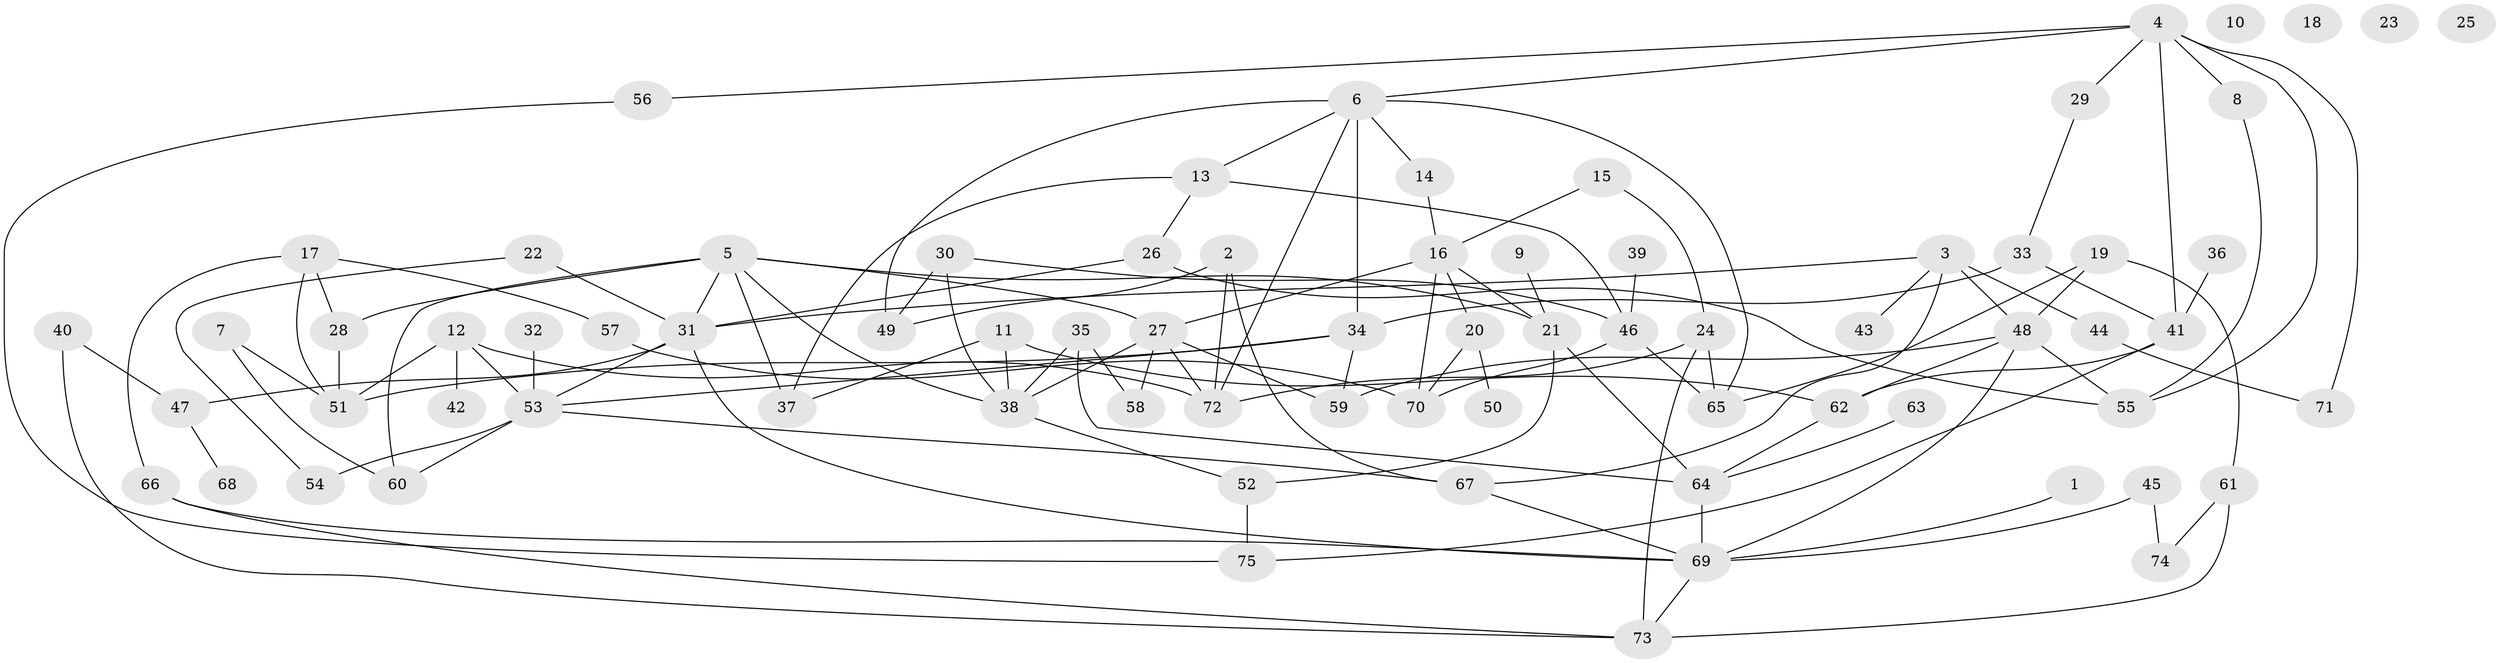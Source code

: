 // coarse degree distribution, {1: 0.16, 5: 0.1, 4: 0.1, 8: 0.08, 7: 0.06, 10: 0.02, 2: 0.14, 0: 0.08, 3: 0.16, 6: 0.1}
// Generated by graph-tools (version 1.1) at 2025/41/03/06/25 10:41:20]
// undirected, 75 vertices, 121 edges
graph export_dot {
graph [start="1"]
  node [color=gray90,style=filled];
  1;
  2;
  3;
  4;
  5;
  6;
  7;
  8;
  9;
  10;
  11;
  12;
  13;
  14;
  15;
  16;
  17;
  18;
  19;
  20;
  21;
  22;
  23;
  24;
  25;
  26;
  27;
  28;
  29;
  30;
  31;
  32;
  33;
  34;
  35;
  36;
  37;
  38;
  39;
  40;
  41;
  42;
  43;
  44;
  45;
  46;
  47;
  48;
  49;
  50;
  51;
  52;
  53;
  54;
  55;
  56;
  57;
  58;
  59;
  60;
  61;
  62;
  63;
  64;
  65;
  66;
  67;
  68;
  69;
  70;
  71;
  72;
  73;
  74;
  75;
  1 -- 69;
  2 -- 49;
  2 -- 67;
  2 -- 72;
  3 -- 31;
  3 -- 43;
  3 -- 44;
  3 -- 48;
  3 -- 67;
  4 -- 6;
  4 -- 8;
  4 -- 29;
  4 -- 41;
  4 -- 55;
  4 -- 56;
  4 -- 71;
  5 -- 21;
  5 -- 27;
  5 -- 28;
  5 -- 31;
  5 -- 37;
  5 -- 38;
  5 -- 60;
  6 -- 13;
  6 -- 14;
  6 -- 34;
  6 -- 49;
  6 -- 65;
  6 -- 72;
  7 -- 51;
  7 -- 60;
  8 -- 55;
  9 -- 21;
  11 -- 37;
  11 -- 38;
  11 -- 62;
  12 -- 42;
  12 -- 51;
  12 -- 53;
  12 -- 72;
  13 -- 26;
  13 -- 37;
  13 -- 46;
  14 -- 16;
  15 -- 16;
  15 -- 24;
  16 -- 20;
  16 -- 21;
  16 -- 27;
  16 -- 70;
  17 -- 28;
  17 -- 51;
  17 -- 57;
  17 -- 66;
  19 -- 48;
  19 -- 61;
  19 -- 65;
  20 -- 50;
  20 -- 70;
  21 -- 52;
  21 -- 64;
  22 -- 31;
  22 -- 54;
  24 -- 65;
  24 -- 72;
  24 -- 73;
  26 -- 31;
  26 -- 55;
  27 -- 38;
  27 -- 58;
  27 -- 59;
  27 -- 72;
  28 -- 51;
  29 -- 33;
  30 -- 38;
  30 -- 46;
  30 -- 49;
  31 -- 47;
  31 -- 53;
  31 -- 69;
  32 -- 53;
  33 -- 34;
  33 -- 41;
  34 -- 51;
  34 -- 53;
  34 -- 59;
  35 -- 38;
  35 -- 58;
  35 -- 64;
  36 -- 41;
  38 -- 52;
  39 -- 46;
  40 -- 47;
  40 -- 73;
  41 -- 62;
  41 -- 75;
  44 -- 71;
  45 -- 69;
  45 -- 74;
  46 -- 65;
  46 -- 70;
  47 -- 68;
  48 -- 55;
  48 -- 59;
  48 -- 62;
  48 -- 69;
  52 -- 75;
  53 -- 54;
  53 -- 60;
  53 -- 67;
  56 -- 75;
  57 -- 70;
  61 -- 73;
  61 -- 74;
  62 -- 64;
  63 -- 64;
  64 -- 69;
  66 -- 69;
  66 -- 73;
  67 -- 69;
  69 -- 73;
}
